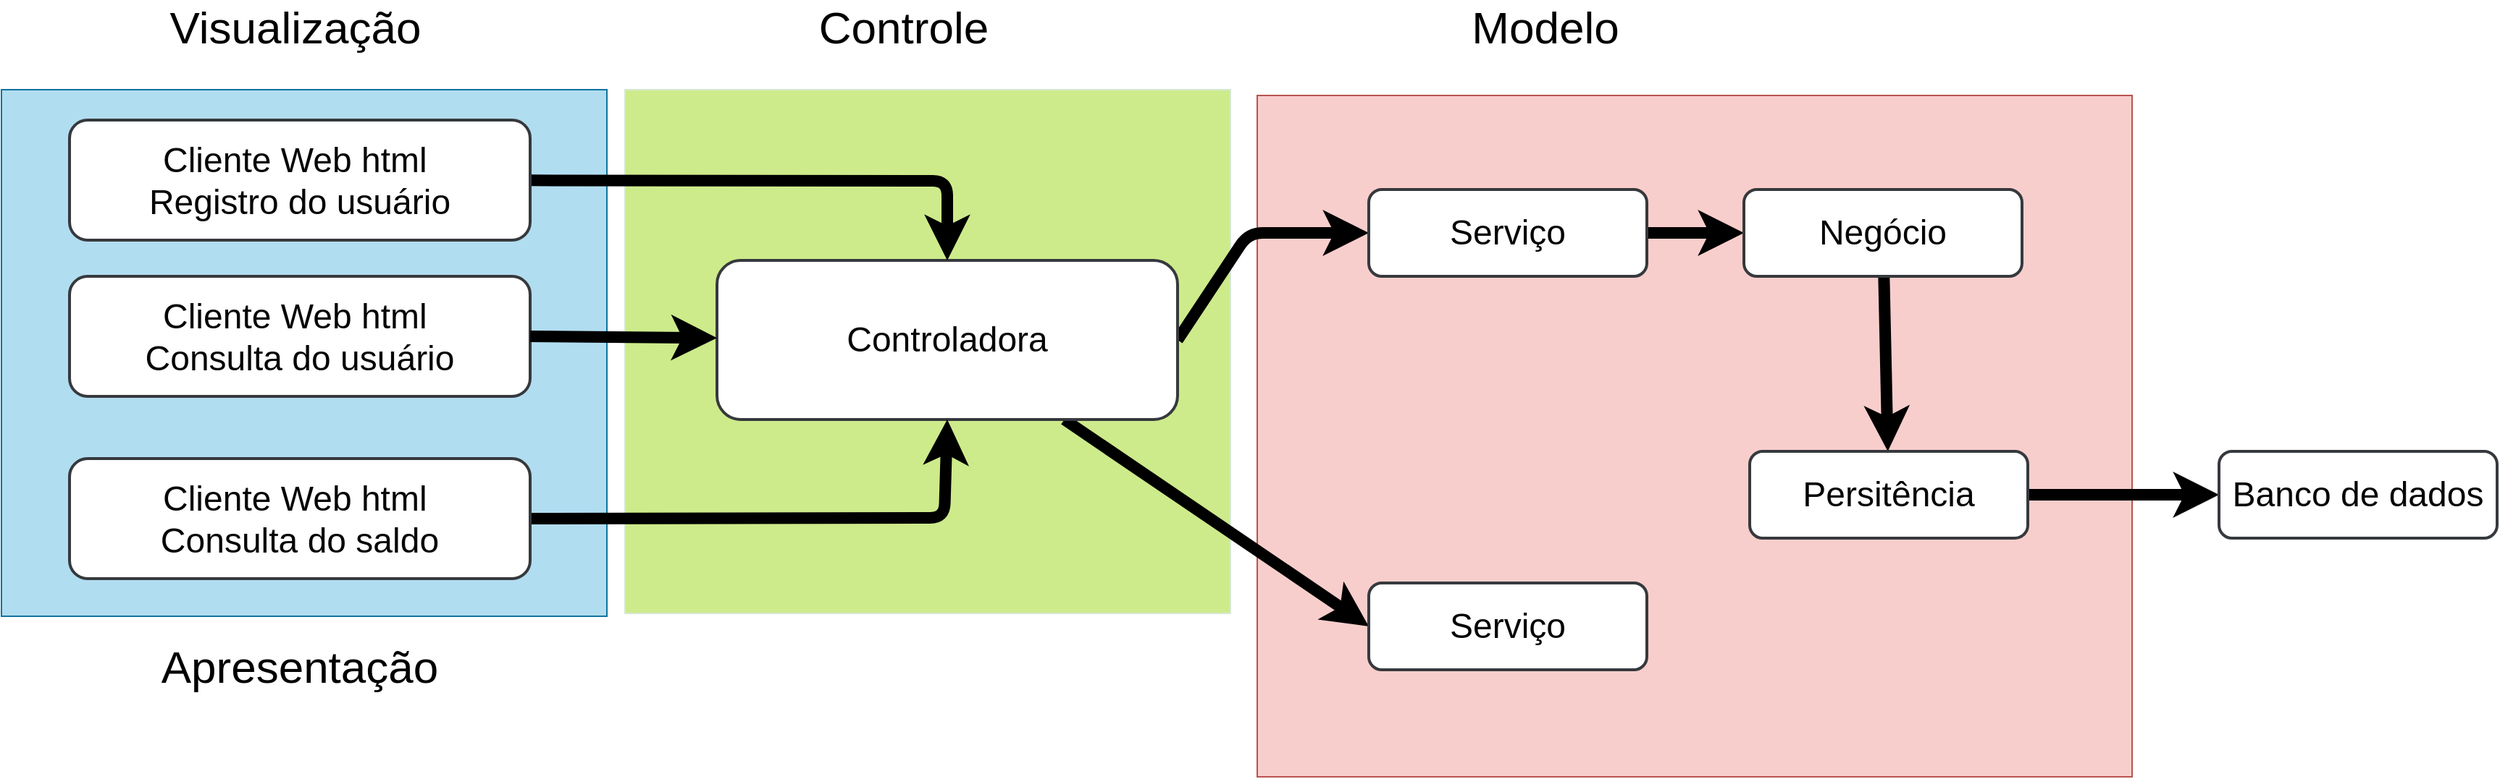 <mxfile>
    <diagram id="N5KQSoFaKO_3qXM0kVTW" name="Login">
        <mxGraphModel dx="-3559" dy="1285" grid="0" gridSize="10" guides="1" tooltips="1" connect="1" arrows="1" fold="1" page="1" pageScale="1" pageWidth="827" pageHeight="1169" background="#ffffff" math="0" shadow="0">
            <root>
                <mxCell id="0"/>
                <mxCell id="1" parent="0"/>
                <mxCell id="43" value="" style="shape=note;whiteSpace=wrap;html=1;backgroundOutline=1;darkOpacity=0.05;fillColor=#B1DDF0;strokeColor=#10739E;size=0;fontSize=10;" parent="1" vertex="1">
                    <mxGeometry x="5261" y="324" width="418" height="364" as="geometry"/>
                </mxCell>
                <mxCell id="87" value="" style="shape=note;whiteSpace=wrap;html=1;backgroundOutline=1;darkOpacity=0.05;fillColor=#CDEB8B;strokeColor=#D5E8D4;size=0;fontSize=10;fontColor=#050505;" parent="1" vertex="1">
                    <mxGeometry x="5691.5" y="324" width="418" height="362" as="geometry"/>
                </mxCell>
                <mxCell id="88" value="" style="shape=note;whiteSpace=wrap;html=1;backgroundOutline=1;darkOpacity=0.05;fillColor=#f8cecc;strokeColor=#b85450;size=0;fontSize=10;fontColor=#050505;" parent="1" vertex="1">
                    <mxGeometry x="6128" y="328" width="604" height="471" as="geometry"/>
                </mxCell>
                <mxCell id="91" value="Apresentação" style="text;html=1;strokeColor=none;fillColor=none;align=center;verticalAlign=middle;whiteSpace=wrap;rounded=0;fontSize=31;fontColor=#000000;" parent="1" vertex="1">
                    <mxGeometry x="5386" y="708" width="162" height="30" as="geometry"/>
                </mxCell>
                <mxCell id="93" value="Visualização" style="text;html=1;strokeColor=none;fillColor=none;align=center;verticalAlign=middle;whiteSpace=wrap;rounded=0;fontSize=31;fontColor=#000000;" parent="1" vertex="1">
                    <mxGeometry x="5383" y="266" width="162" height="30" as="geometry"/>
                </mxCell>
                <mxCell id="94" value="Controle" style="text;html=1;strokeColor=none;fillColor=none;align=center;verticalAlign=middle;whiteSpace=wrap;rounded=0;fontSize=31;fontColor=#000000;" parent="1" vertex="1">
                    <mxGeometry x="5803" y="266" width="162" height="30" as="geometry"/>
                </mxCell>
                <mxCell id="95" value="Modelo" style="text;html=1;strokeColor=none;fillColor=none;align=center;verticalAlign=middle;whiteSpace=wrap;rounded=0;fontSize=31;fontColor=#000000;" parent="1" vertex="1">
                    <mxGeometry x="6246" y="266" width="162" height="30" as="geometry"/>
                </mxCell>
                <mxCell id="108" style="edgeStyle=none;html=1;entryX=0;entryY=0.5;entryDx=0;entryDy=0;strokeColor=#000000;strokeWidth=8;fontSize=31;fontColor=#000000;exitX=1;exitY=0.5;exitDx=0;exitDy=0;" parent="1" source="96" target="105" edge="1">
                    <mxGeometry relative="1" as="geometry">
                        <Array as="points">
                            <mxPoint x="6122" y="423"/>
                        </Array>
                    </mxGeometry>
                </mxCell>
                <mxCell id="119" style="edgeStyle=none;html=1;entryX=0;entryY=0.5;entryDx=0;entryDy=0;strokeColor=#000000;strokeWidth=8;fontSize=31;fontColor=#000000;" parent="1" source="96" target="118" edge="1">
                    <mxGeometry relative="1" as="geometry"/>
                </mxCell>
                <mxCell id="96" value="Controladora" style="rounded=1;whiteSpace=wrap;html=1;fillColor=#FFFFFF;strokeColor=#36393d;strokeWidth=2;fontColor=#050505;fontSize=24;" parent="1" vertex="1">
                    <mxGeometry x="5755" y="442" width="318" height="110" as="geometry"/>
                </mxCell>
                <mxCell id="97" value="Cliente Web html&amp;nbsp;&lt;br&gt;Consulta do usuário" style="rounded=1;whiteSpace=wrap;html=1;fillColor=#FFFFFF;strokeColor=#36393d;strokeWidth=2;fontColor=#050505;fontSize=24;" parent="1" vertex="1">
                    <mxGeometry x="5308" y="453" width="318" height="83" as="geometry"/>
                </mxCell>
                <mxCell id="114" style="edgeStyle=none;html=1;entryX=0.5;entryY=1;entryDx=0;entryDy=0;strokeColor=#000000;strokeWidth=8;fontSize=31;fontColor=#000000;exitX=1;exitY=0.5;exitDx=0;exitDy=0;" parent="1" source="98" target="96" edge="1">
                    <mxGeometry relative="1" as="geometry">
                        <Array as="points">
                            <mxPoint x="5912" y="620"/>
                        </Array>
                    </mxGeometry>
                </mxCell>
                <mxCell id="98" value="Cliente Web html&amp;nbsp;&lt;br&gt;Consulta do saldo" style="rounded=1;whiteSpace=wrap;html=1;fillColor=#FFFFFF;strokeColor=#36393d;strokeWidth=2;fontColor=#050505;fontSize=24;" parent="1" vertex="1">
                    <mxGeometry x="5308" y="579" width="318" height="83" as="geometry"/>
                </mxCell>
                <mxCell id="103" style="edgeStyle=none;html=1;fontSize=31;fontColor=#000000;strokeWidth=8;strokeColor=#000000;exitX=1;exitY=0.5;exitDx=0;exitDy=0;" parent="1" source="97" target="96" edge="1">
                    <mxGeometry relative="1" as="geometry">
                        <mxPoint x="5689" y="522.464" as="sourcePoint"/>
                        <mxPoint x="5771" y="525" as="targetPoint"/>
                    </mxGeometry>
                </mxCell>
                <mxCell id="109" style="edgeStyle=none;html=1;entryX=0;entryY=0.5;entryDx=0;entryDy=0;strokeColor=#000000;strokeWidth=8;fontSize=31;fontColor=#000000;exitX=1;exitY=0.5;exitDx=0;exitDy=0;" parent="1" source="105" target="106" edge="1">
                    <mxGeometry relative="1" as="geometry"/>
                </mxCell>
                <mxCell id="105" value="Serviço" style="rounded=1;whiteSpace=wrap;html=1;fillColor=#FFFFFF;strokeColor=#36393d;strokeWidth=2;fontColor=#050505;fontSize=24;" parent="1" vertex="1">
                    <mxGeometry x="6205" y="393" width="192" height="60" as="geometry"/>
                </mxCell>
                <mxCell id="110" style="edgeStyle=none;html=1;strokeColor=#000000;strokeWidth=8;fontSize=31;fontColor=#000000;" parent="1" source="106" target="107" edge="1">
                    <mxGeometry relative="1" as="geometry"/>
                </mxCell>
                <mxCell id="106" value="Negócio" style="rounded=1;whiteSpace=wrap;html=1;fillColor=#FFFFFF;strokeColor=#36393d;strokeWidth=2;fontColor=#050505;fontSize=24;" parent="1" vertex="1">
                    <mxGeometry x="6464" y="393" width="192" height="60" as="geometry"/>
                </mxCell>
                <mxCell id="112" style="edgeStyle=none;html=1;entryX=0;entryY=0.5;entryDx=0;entryDy=0;strokeColor=#000000;strokeWidth=8;fontSize=31;fontColor=#000000;" parent="1" source="107" target="111" edge="1">
                    <mxGeometry relative="1" as="geometry"/>
                </mxCell>
                <mxCell id="107" value="Persitência" style="rounded=1;whiteSpace=wrap;html=1;fillColor=#FFFFFF;strokeColor=#36393d;strokeWidth=2;fontColor=#050505;fontSize=24;" parent="1" vertex="1">
                    <mxGeometry x="6468" y="574" width="192" height="60" as="geometry"/>
                </mxCell>
                <mxCell id="111" value="Banco de dados" style="rounded=1;whiteSpace=wrap;html=1;fillColor=#FFFFFF;strokeColor=#36393d;strokeWidth=2;fontColor=#050505;fontSize=24;" parent="1" vertex="1">
                    <mxGeometry x="6792" y="574" width="192" height="60" as="geometry"/>
                </mxCell>
                <mxCell id="117" style="edgeStyle=none;html=1;entryX=0.5;entryY=0;entryDx=0;entryDy=0;strokeColor=#000000;strokeWidth=8;fontSize=31;fontColor=#000000;" parent="1" source="115" target="96" edge="1">
                    <mxGeometry relative="1" as="geometry">
                        <Array as="points">
                            <mxPoint x="5914" y="387"/>
                        </Array>
                    </mxGeometry>
                </mxCell>
                <mxCell id="115" value="Cliente Web html&amp;nbsp;&lt;br&gt;Registro do usuário" style="rounded=1;whiteSpace=wrap;html=1;fillColor=#FFFFFF;strokeColor=#36393d;strokeWidth=2;fontColor=#050505;fontSize=24;" parent="1" vertex="1">
                    <mxGeometry x="5308" y="345" width="318" height="83" as="geometry"/>
                </mxCell>
                <mxCell id="118" value="Serviço" style="rounded=1;whiteSpace=wrap;html=1;fillColor=#FFFFFF;strokeColor=#36393d;strokeWidth=2;fontColor=#050505;fontSize=24;" parent="1" vertex="1">
                    <mxGeometry x="6205" y="665" width="192" height="60" as="geometry"/>
                </mxCell>
            </root>
        </mxGraphModel>
    </diagram>
</mxfile>
